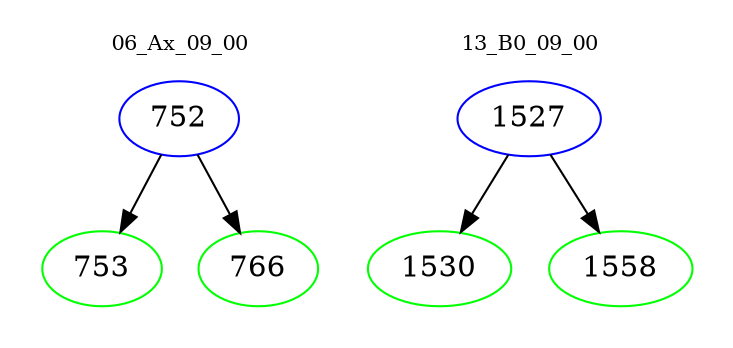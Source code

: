 digraph{
subgraph cluster_0 {
color = white
label = "06_Ax_09_00";
fontsize=10;
T0_752 [label="752", color="blue"]
T0_752 -> T0_753 [color="black"]
T0_753 [label="753", color="green"]
T0_752 -> T0_766 [color="black"]
T0_766 [label="766", color="green"]
}
subgraph cluster_1 {
color = white
label = "13_B0_09_00";
fontsize=10;
T1_1527 [label="1527", color="blue"]
T1_1527 -> T1_1530 [color="black"]
T1_1530 [label="1530", color="green"]
T1_1527 -> T1_1558 [color="black"]
T1_1558 [label="1558", color="green"]
}
}
